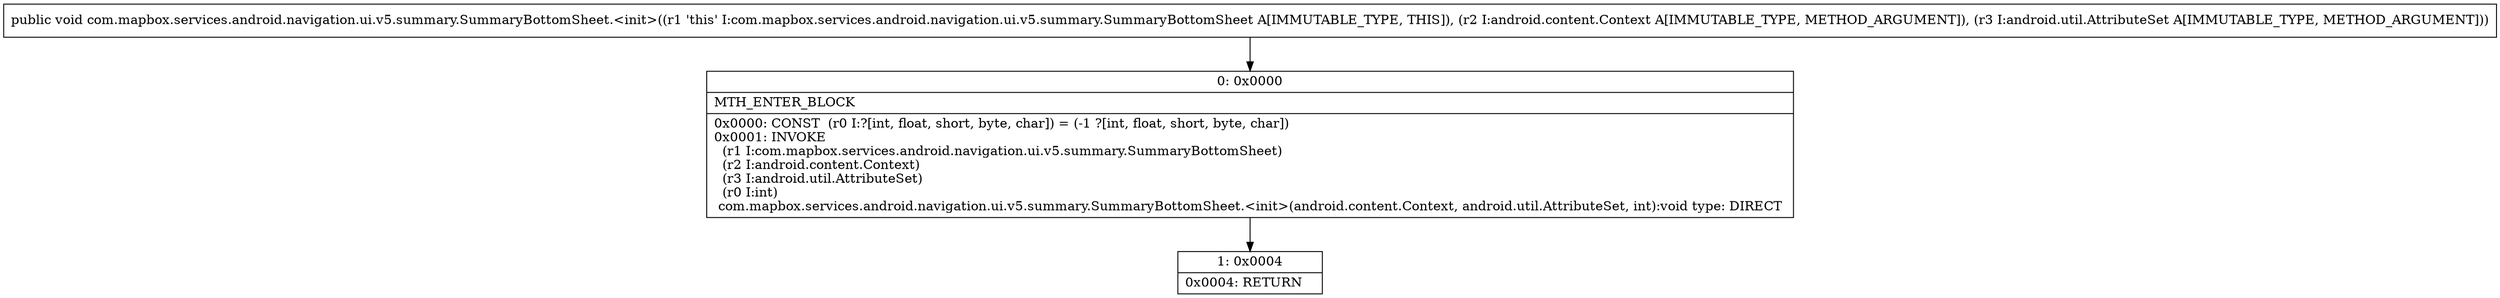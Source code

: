 digraph "CFG forcom.mapbox.services.android.navigation.ui.v5.summary.SummaryBottomSheet.\<init\>(Landroid\/content\/Context;Landroid\/util\/AttributeSet;)V" {
Node_0 [shape=record,label="{0\:\ 0x0000|MTH_ENTER_BLOCK\l|0x0000: CONST  (r0 I:?[int, float, short, byte, char]) = (\-1 ?[int, float, short, byte, char]) \l0x0001: INVOKE  \l  (r1 I:com.mapbox.services.android.navigation.ui.v5.summary.SummaryBottomSheet)\l  (r2 I:android.content.Context)\l  (r3 I:android.util.AttributeSet)\l  (r0 I:int)\l com.mapbox.services.android.navigation.ui.v5.summary.SummaryBottomSheet.\<init\>(android.content.Context, android.util.AttributeSet, int):void type: DIRECT \l}"];
Node_1 [shape=record,label="{1\:\ 0x0004|0x0004: RETURN   \l}"];
MethodNode[shape=record,label="{public void com.mapbox.services.android.navigation.ui.v5.summary.SummaryBottomSheet.\<init\>((r1 'this' I:com.mapbox.services.android.navigation.ui.v5.summary.SummaryBottomSheet A[IMMUTABLE_TYPE, THIS]), (r2 I:android.content.Context A[IMMUTABLE_TYPE, METHOD_ARGUMENT]), (r3 I:android.util.AttributeSet A[IMMUTABLE_TYPE, METHOD_ARGUMENT])) }"];
MethodNode -> Node_0;
Node_0 -> Node_1;
}

